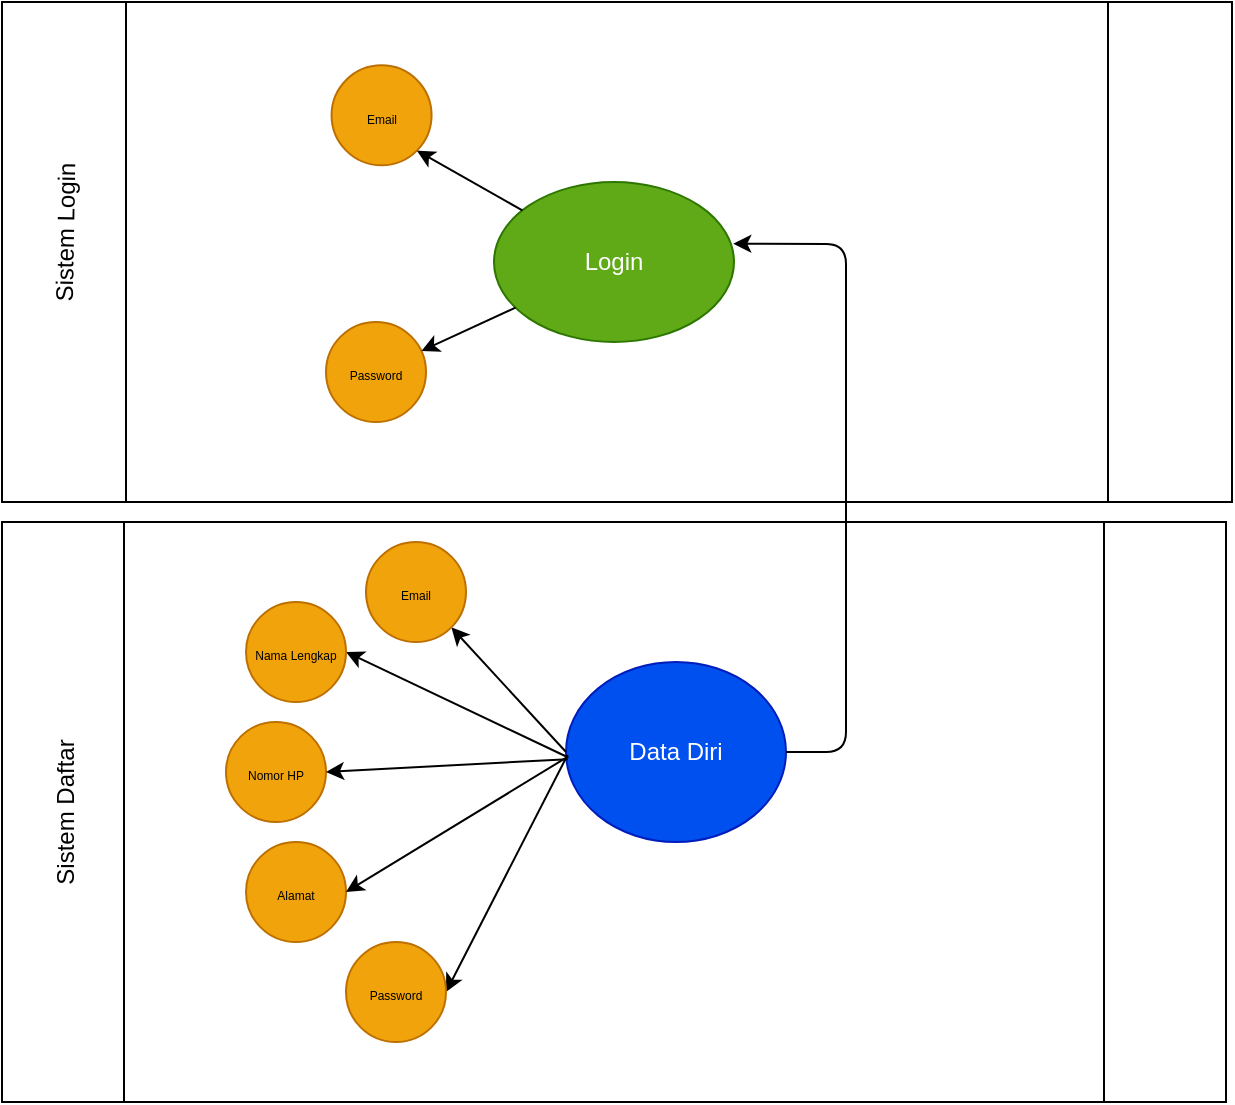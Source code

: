 <mxfile>
    <diagram id="b23H4DAopBUCmLcj7vGY" name="Page-1">
        <mxGraphModel dx="876" dy="643" grid="1" gridSize="10" guides="1" tooltips="1" connect="1" arrows="1" fold="1" page="1" pageScale="1" pageWidth="850" pageHeight="1100" math="0" shadow="0">
            <root>
                <mxCell id="0"/>
                <mxCell id="1" parent="0"/>
                <mxCell id="4" value="" style="shape=process;whiteSpace=wrap;html=1;backgroundOutline=1;" vertex="1" parent="1">
                    <mxGeometry x="118" width="615" height="250" as="geometry"/>
                </mxCell>
                <mxCell id="5" value="Sistem Login" style="text;html=1;strokeColor=none;fillColor=none;align=center;verticalAlign=middle;whiteSpace=wrap;rounded=0;rotation=-89;" vertex="1" parent="1">
                    <mxGeometry x="70" y="100" width="160" height="30" as="geometry"/>
                </mxCell>
                <mxCell id="6" value="" style="shape=process;whiteSpace=wrap;html=1;backgroundOutline=1;" vertex="1" parent="1">
                    <mxGeometry x="118" y="260" width="612" height="290" as="geometry"/>
                </mxCell>
                <mxCell id="8" value="Sistem Daftar" style="text;html=1;strokeColor=none;fillColor=none;align=center;verticalAlign=middle;whiteSpace=wrap;rounded=0;rotation=-90;" vertex="1" parent="1">
                    <mxGeometry x="85" y="390" width="130" height="30" as="geometry"/>
                </mxCell>
                <mxCell id="11" value="Data Diri" style="ellipse;whiteSpace=wrap;html=1;fillColor=#0050ef;fontColor=#ffffff;strokeColor=#001DBC;" vertex="1" parent="1">
                    <mxGeometry x="400" y="330" width="110" height="90" as="geometry"/>
                </mxCell>
                <mxCell id="14" value="" style="endArrow=classic;html=1;exitX=0.001;exitY=0.525;exitDx=0;exitDy=0;entryX=1;entryY=0.5;entryDx=0;entryDy=0;exitPerimeter=0;" edge="1" parent="1" source="11" target="16">
                    <mxGeometry width="50" height="50" relative="1" as="geometry">
                        <mxPoint x="370" y="390" as="sourcePoint"/>
                        <mxPoint x="290" y="320" as="targetPoint"/>
                        <Array as="points"/>
                    </mxGeometry>
                </mxCell>
                <mxCell id="16" value="&lt;span style=&quot;font-size: 6px;&quot;&gt;Nama Lengkap&lt;/span&gt;" style="ellipse;whiteSpace=wrap;html=1;aspect=fixed;fillColor=#f0a30a;fontColor=#000000;strokeColor=#BD7000;" vertex="1" parent="1">
                    <mxGeometry x="240" y="300" width="50" height="50" as="geometry"/>
                </mxCell>
                <mxCell id="22" value="&lt;span style=&quot;font-size: 6px;&quot;&gt;Nomor HP&lt;/span&gt;" style="ellipse;whiteSpace=wrap;html=1;aspect=fixed;fillColor=#f0a30a;fontColor=#000000;strokeColor=#BD7000;" vertex="1" parent="1">
                    <mxGeometry x="230" y="360" width="50" height="50" as="geometry"/>
                </mxCell>
                <mxCell id="27" value="&lt;span style=&quot;font-size: 6px;&quot;&gt;Alamat&lt;/span&gt;" style="ellipse;whiteSpace=wrap;html=1;aspect=fixed;fillColor=#f0a30a;fontColor=#000000;strokeColor=#BD7000;" vertex="1" parent="1">
                    <mxGeometry x="240" y="420" width="50" height="50" as="geometry"/>
                </mxCell>
                <mxCell id="28" value="" style="endArrow=classic;html=1;fontSize=6;entryX=1;entryY=0.5;entryDx=0;entryDy=0;exitX=0.011;exitY=0.524;exitDx=0;exitDy=0;exitPerimeter=0;" edge="1" parent="1" source="11" target="27">
                    <mxGeometry width="50" height="50" relative="1" as="geometry">
                        <mxPoint x="370" y="380" as="sourcePoint"/>
                        <mxPoint x="360" y="390" as="targetPoint"/>
                    </mxGeometry>
                </mxCell>
                <mxCell id="29" value="" style="endArrow=classic;html=1;fontSize=6;exitX=0.008;exitY=0.54;exitDx=0;exitDy=0;exitPerimeter=0;entryX=1;entryY=0.5;entryDx=0;entryDy=0;" edge="1" parent="1" source="11" target="22">
                    <mxGeometry width="50" height="50" relative="1" as="geometry">
                        <mxPoint x="310" y="410" as="sourcePoint"/>
                        <mxPoint x="360" y="360" as="targetPoint"/>
                    </mxGeometry>
                </mxCell>
                <mxCell id="31" value="" style="endArrow=classic;html=1;fontSize=6;entryX=1;entryY=0.5;entryDx=0;entryDy=0;exitX=0.007;exitY=0.517;exitDx=0;exitDy=0;exitPerimeter=0;" edge="1" target="32" parent="1" source="11">
                    <mxGeometry width="50" height="50" relative="1" as="geometry">
                        <mxPoint x="380" y="440" as="sourcePoint"/>
                        <mxPoint x="370" y="450" as="targetPoint"/>
                    </mxGeometry>
                </mxCell>
                <mxCell id="32" value="&lt;span style=&quot;font-size: 6px;&quot;&gt;Password&lt;/span&gt;" style="ellipse;whiteSpace=wrap;html=1;aspect=fixed;fillColor=#f0a30a;fontColor=#000000;strokeColor=#BD7000;" vertex="1" parent="1">
                    <mxGeometry x="290" y="470" width="50" height="50" as="geometry"/>
                </mxCell>
                <mxCell id="33" value="&lt;font style=&quot;font-size: 12px;&quot;&gt;Login&lt;/font&gt;" style="ellipse;whiteSpace=wrap;html=1;fontSize=6;fillColor=#60a917;fontColor=#ffffff;strokeColor=#2D7600;" vertex="1" parent="1">
                    <mxGeometry x="364" y="90" width="120" height="80" as="geometry"/>
                </mxCell>
                <mxCell id="37" value="" style="endArrow=classic;html=1;exitX=0;exitY=0.5;exitDx=0;exitDy=0;entryX=1;entryY=1;entryDx=0;entryDy=0;" edge="1" target="38" parent="1" source="11">
                    <mxGeometry width="50" height="50" relative="1" as="geometry">
                        <mxPoint x="410.5" y="340" as="sourcePoint"/>
                        <mxPoint x="340" y="295" as="targetPoint"/>
                        <Array as="points"/>
                    </mxGeometry>
                </mxCell>
                <mxCell id="38" value="&lt;span style=&quot;font-size: 6px;&quot;&gt;Email&lt;/span&gt;" style="ellipse;whiteSpace=wrap;html=1;aspect=fixed;fillColor=#f0a30a;fontColor=#000000;strokeColor=#BD7000;" vertex="1" parent="1">
                    <mxGeometry x="300" y="270" width="50" height="50" as="geometry"/>
                </mxCell>
                <mxCell id="39" value="&lt;span style=&quot;font-size: 6px;&quot;&gt;Email&lt;/span&gt;" style="ellipse;whiteSpace=wrap;html=1;aspect=fixed;fillColor=#f0a30a;fontColor=#000000;strokeColor=#BD7000;" vertex="1" parent="1">
                    <mxGeometry x="282.78" y="31.64" width="50" height="50" as="geometry"/>
                </mxCell>
                <mxCell id="40" value="" style="endArrow=classic;html=1;entryX=1;entryY=1;entryDx=0;entryDy=0;" edge="1" target="39" parent="1" source="33">
                    <mxGeometry width="50" height="50" relative="1" as="geometry">
                        <mxPoint x="364" y="130" as="sourcePoint"/>
                        <mxPoint x="332.78" y="56.64" as="targetPoint"/>
                        <Array as="points"/>
                    </mxGeometry>
                </mxCell>
                <mxCell id="41" value="&lt;span style=&quot;font-size: 6px;&quot;&gt;Password&lt;/span&gt;" style="ellipse;whiteSpace=wrap;html=1;aspect=fixed;fillColor=#f0a30a;fontColor=#000000;strokeColor=#BD7000;" vertex="1" parent="1">
                    <mxGeometry x="280" y="160" width="50" height="50" as="geometry"/>
                </mxCell>
                <mxCell id="42" value="" style="endArrow=classic;html=1;" edge="1" target="41" parent="1" source="33">
                    <mxGeometry width="50" height="50" relative="1" as="geometry">
                        <mxPoint x="375.311" y="202.606" as="sourcePoint"/>
                        <mxPoint x="330" y="155" as="targetPoint"/>
                        <Array as="points"/>
                    </mxGeometry>
                </mxCell>
                <mxCell id="43" value="" style="endArrow=classic;html=1;fontSize=12;entryX=0.997;entryY=0.386;entryDx=0;entryDy=0;entryPerimeter=0;exitX=1;exitY=0.5;exitDx=0;exitDy=0;" edge="1" parent="1" source="11" target="33">
                    <mxGeometry width="50" height="50" relative="1" as="geometry">
                        <mxPoint x="480" y="380" as="sourcePoint"/>
                        <mxPoint x="530" y="330" as="targetPoint"/>
                        <Array as="points">
                            <mxPoint x="540" y="375"/>
                            <mxPoint x="540" y="121"/>
                        </Array>
                    </mxGeometry>
                </mxCell>
            </root>
        </mxGraphModel>
    </diagram>
</mxfile>